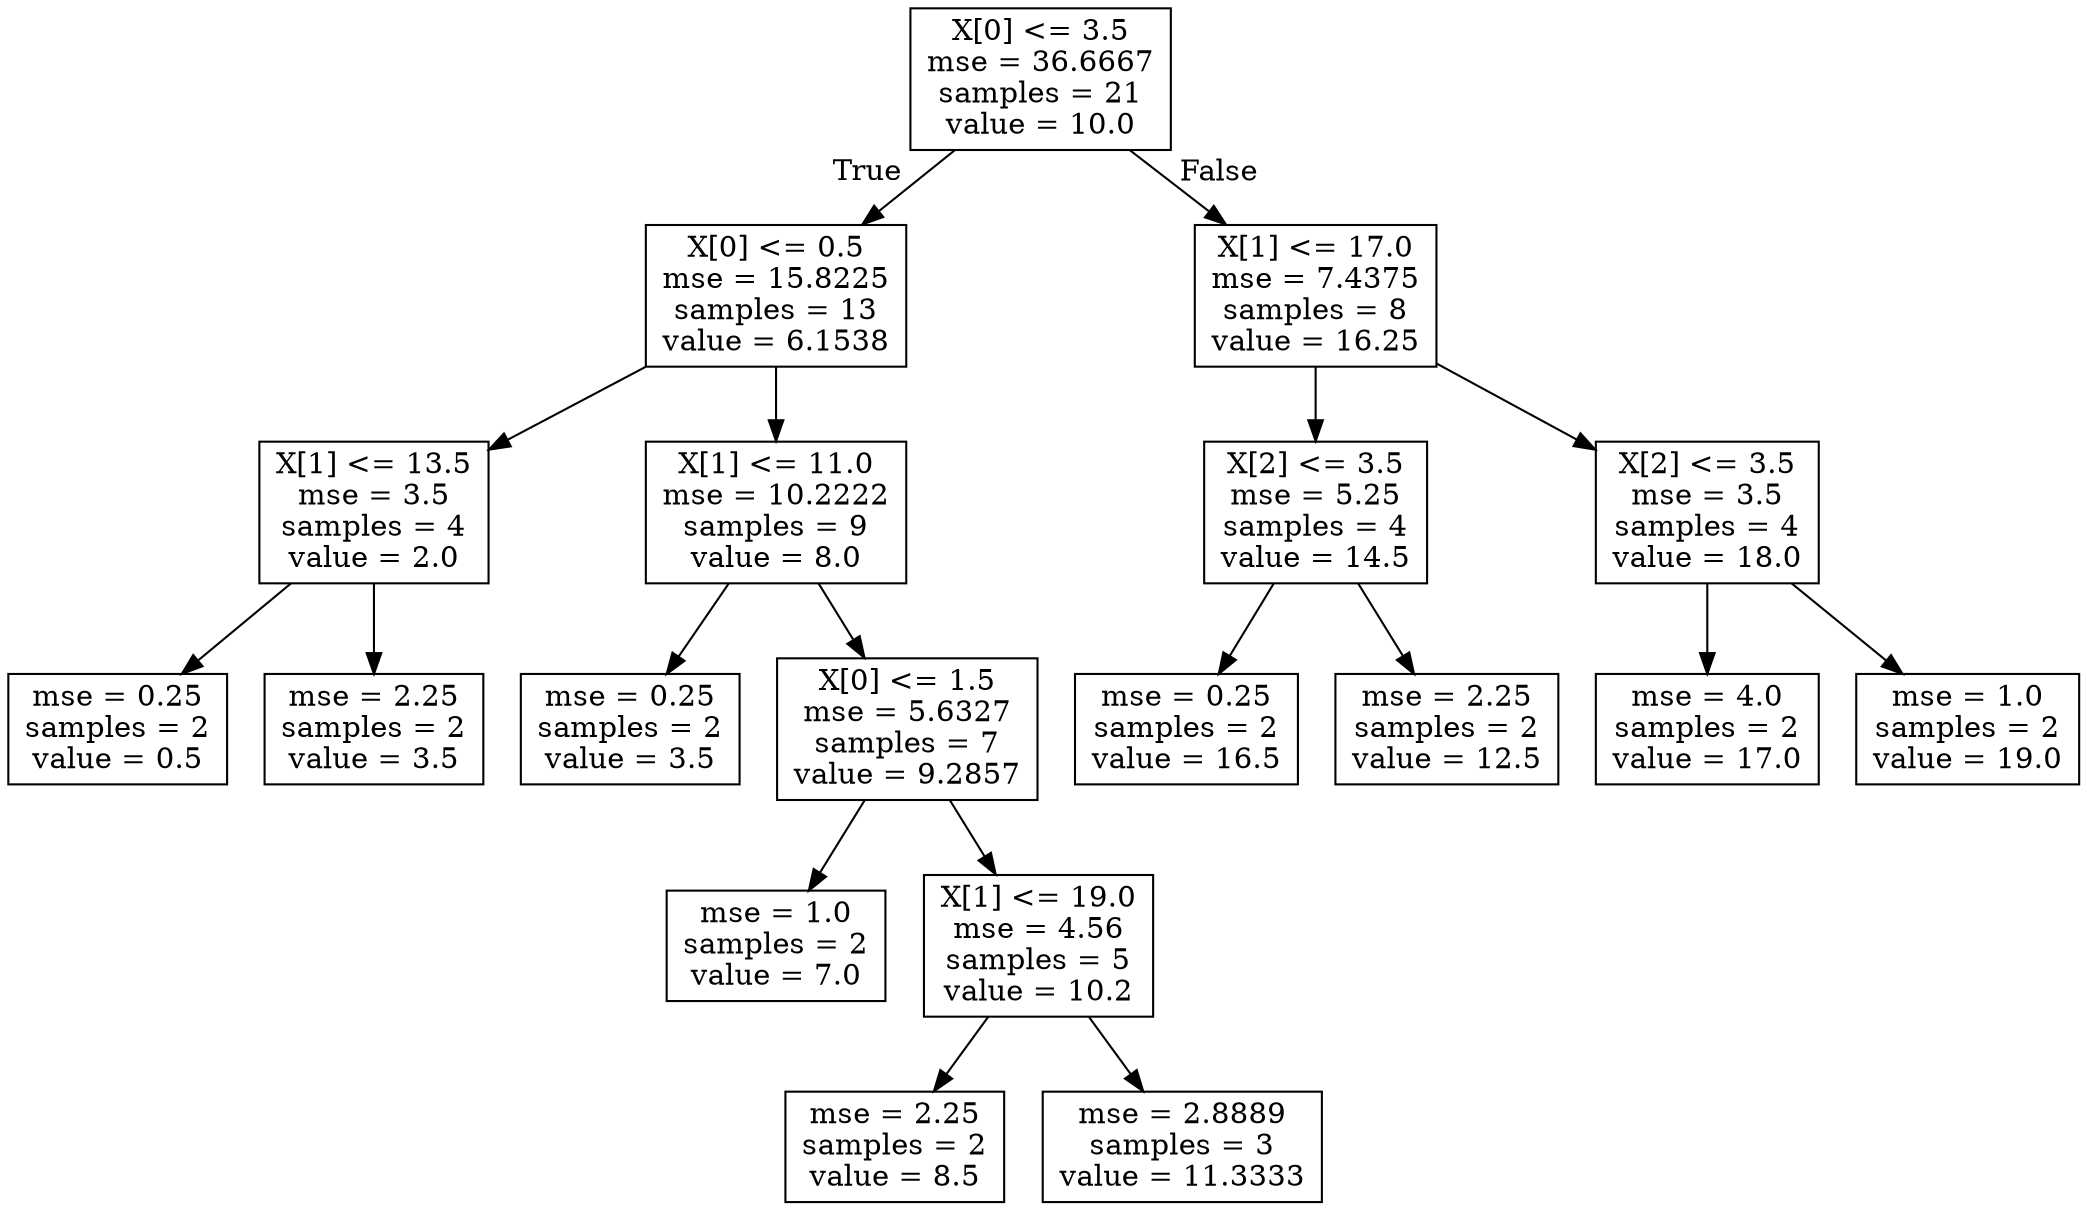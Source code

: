 digraph Tree {
node [shape=box] ;
0 [label="X[0] <= 3.5\nmse = 36.6667\nsamples = 21\nvalue = 10.0"] ;
1 [label="X[0] <= 0.5\nmse = 15.8225\nsamples = 13\nvalue = 6.1538"] ;
0 -> 1 [labeldistance=2.5, labelangle=45, headlabel="True"] ;
2 [label="X[1] <= 13.5\nmse = 3.5\nsamples = 4\nvalue = 2.0"] ;
1 -> 2 ;
3 [label="mse = 0.25\nsamples = 2\nvalue = 0.5"] ;
2 -> 3 ;
4 [label="mse = 2.25\nsamples = 2\nvalue = 3.5"] ;
2 -> 4 ;
5 [label="X[1] <= 11.0\nmse = 10.2222\nsamples = 9\nvalue = 8.0"] ;
1 -> 5 ;
6 [label="mse = 0.25\nsamples = 2\nvalue = 3.5"] ;
5 -> 6 ;
7 [label="X[0] <= 1.5\nmse = 5.6327\nsamples = 7\nvalue = 9.2857"] ;
5 -> 7 ;
8 [label="mse = 1.0\nsamples = 2\nvalue = 7.0"] ;
7 -> 8 ;
9 [label="X[1] <= 19.0\nmse = 4.56\nsamples = 5\nvalue = 10.2"] ;
7 -> 9 ;
10 [label="mse = 2.25\nsamples = 2\nvalue = 8.5"] ;
9 -> 10 ;
11 [label="mse = 2.8889\nsamples = 3\nvalue = 11.3333"] ;
9 -> 11 ;
12 [label="X[1] <= 17.0\nmse = 7.4375\nsamples = 8\nvalue = 16.25"] ;
0 -> 12 [labeldistance=2.5, labelangle=-45, headlabel="False"] ;
13 [label="X[2] <= 3.5\nmse = 5.25\nsamples = 4\nvalue = 14.5"] ;
12 -> 13 ;
14 [label="mse = 0.25\nsamples = 2\nvalue = 16.5"] ;
13 -> 14 ;
15 [label="mse = 2.25\nsamples = 2\nvalue = 12.5"] ;
13 -> 15 ;
16 [label="X[2] <= 3.5\nmse = 3.5\nsamples = 4\nvalue = 18.0"] ;
12 -> 16 ;
17 [label="mse = 4.0\nsamples = 2\nvalue = 17.0"] ;
16 -> 17 ;
18 [label="mse = 1.0\nsamples = 2\nvalue = 19.0"] ;
16 -> 18 ;
}